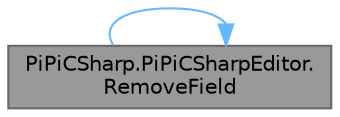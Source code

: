 digraph "PiPiCSharp.PiPiCSharpEditor.RemoveField"
{
 // LATEX_PDF_SIZE
  bgcolor="transparent";
  edge [fontname=Helvetica,fontsize=10,labelfontname=Helvetica,labelfontsize=10];
  node [fontname=Helvetica,fontsize=10,shape=box,height=0.2,width=0.4];
  rankdir="LR";
  Node1 [id="Node000001",label="PiPiCSharp.PiPiCSharpEditor.\lRemoveField",height=0.2,width=0.4,color="gray40", fillcolor="grey60", style="filled", fontcolor="black",tooltip="Remove field."];
  Node1 -> Node1 [id="edge1_Node000001_Node000001",color="steelblue1",style="solid",tooltip=" "];
}
